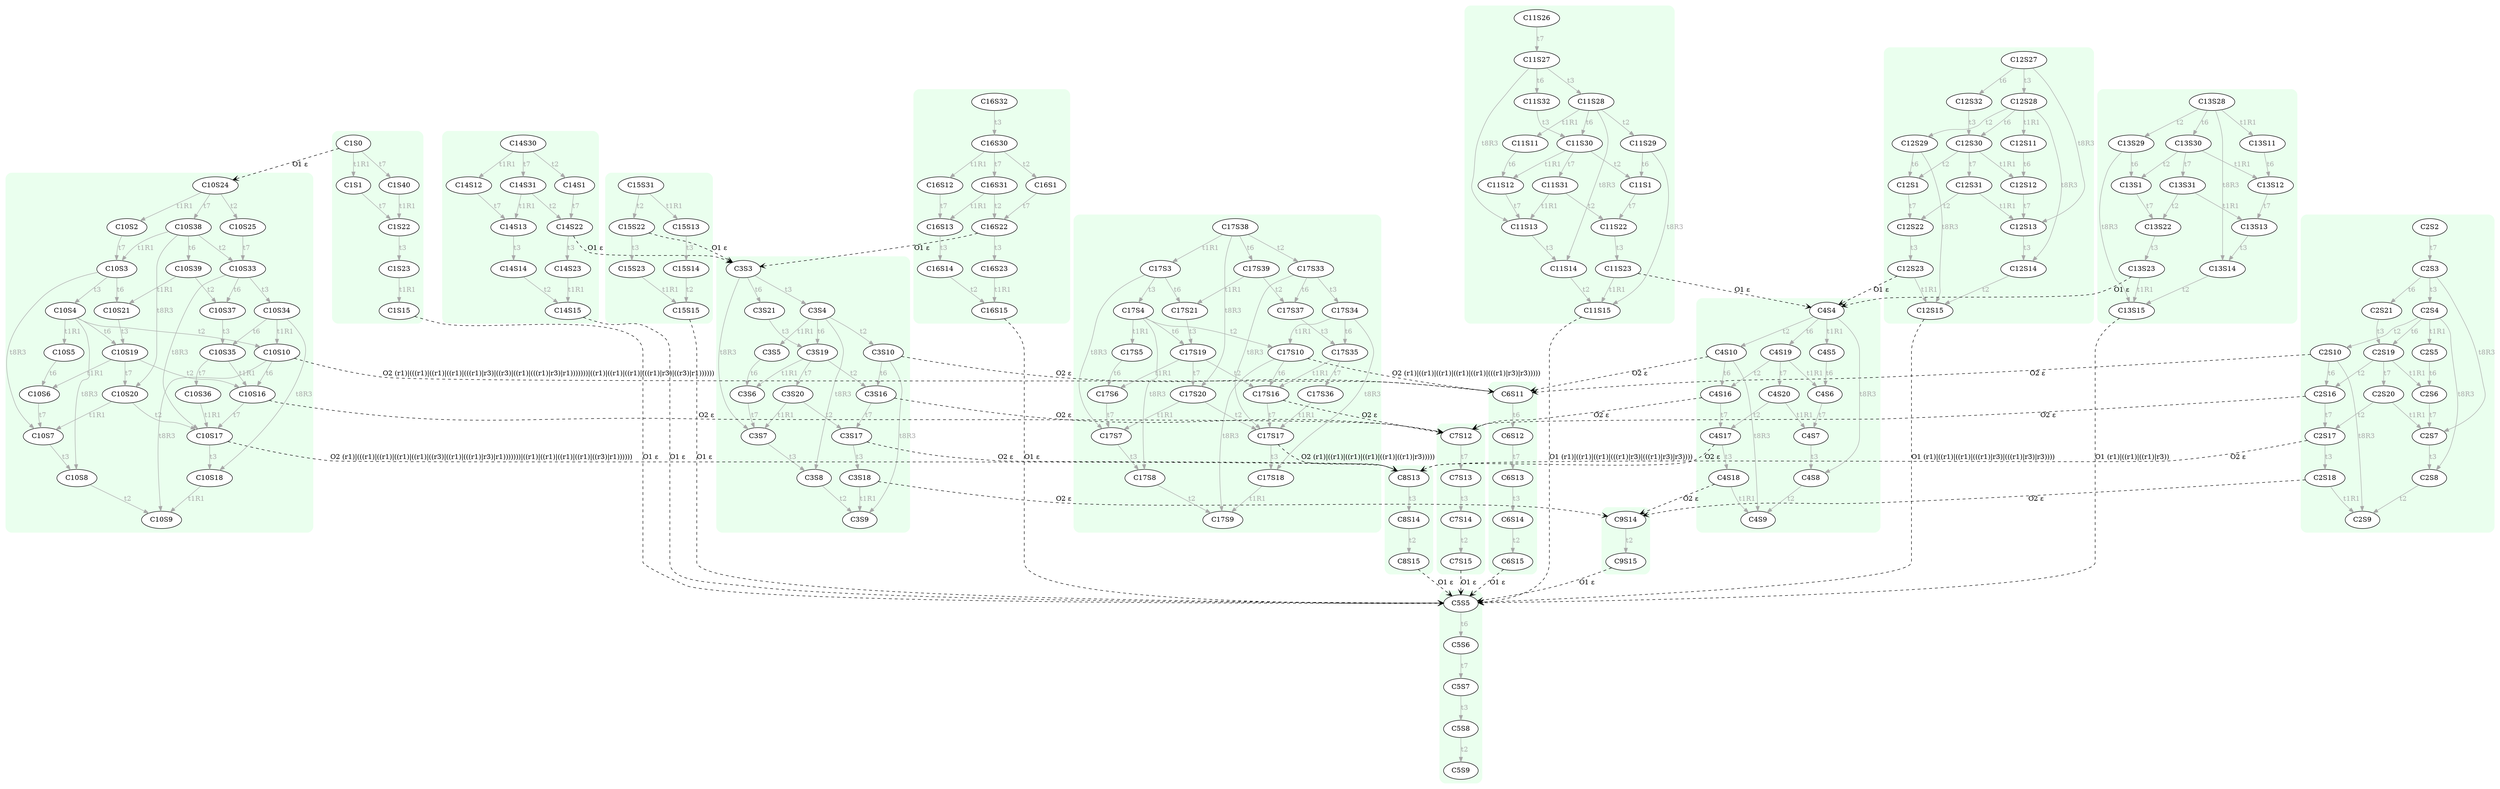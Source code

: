 digraph "EXPinput/i" {
node [style=filled fillcolor=white]
subgraph cluster1 {
style="rounded,filled" color="#EAFFEE"
edge[color=darkgray fontcolor=darkgray]
C1S0 ;
C1S1 ;
C1S15 ;
C1S22 ;
C1S23 ;
C1S40 ;
C1S0 -> C1S1 [label=t1R1]
C1S0 -> C1S40 [label=t7]
C1S1 -> C1S22 [label=t7]
C1S22 -> C1S23 [label=t3]
C1S23 -> C1S15 [label=t1R1]
C1S40 -> C1S22 [label=t1R1]
}
subgraph cluster2 {
style="rounded,filled" color="#EAFFEE"
edge[color=darkgray fontcolor=darkgray]
C2S2 ;
C2S3 ;
C2S4 ;
C2S5 ;
C2S6 ;
C2S7 ;
C2S8 ;
C2S9 ;
C2S10 ;
C2S16 ;
C2S17 ;
C2S18 ;
C2S19 ;
C2S20 ;
C2S21 ;
C2S2 -> C2S3 [label=t7]
C2S3 -> C2S4 [label=t3]
C2S3 -> C2S21 [label=t6]
C2S3 -> C2S7 [label=t8R3]
C2S4 -> C2S5 [label=t1R1]
C2S4 -> C2S10 [label=t2]
C2S4 -> C2S19 [label=t6]
C2S4 -> C2S8 [label=t8R3]
C2S5 -> C2S6 [label=t6]
C2S6 -> C2S7 [label=t7]
C2S7 -> C2S8 [label=t3]
C2S8 -> C2S9 [label=t2]
C2S10 -> C2S16 [label=t6]
C2S10 -> C2S9 [label=t8R3]
C2S16 -> C2S17 [label=t7]
C2S17 -> C2S18 [label=t3]
C2S18 -> C2S9 [label=t1R1]
C2S19 -> C2S6 [label=t1R1]
C2S19 -> C2S16 [label=t2]
C2S19 -> C2S20 [label=t7]
C2S20 -> C2S7 [label=t1R1]
C2S20 -> C2S17 [label=t2]
C2S21 -> C2S19 [label=t3]
}
subgraph cluster3 {
style="rounded,filled" color="#EAFFEE"
edge[color=darkgray fontcolor=darkgray]
C3S3 ;
C3S4 ;
C3S5 ;
C3S6 ;
C3S7 ;
C3S8 ;
C3S9 ;
C3S10 ;
C3S16 ;
C3S17 ;
C3S18 ;
C3S19 ;
C3S20 ;
C3S21 ;
C3S3 -> C3S4 [label=t3]
C3S3 -> C3S21 [label=t6]
C3S3 -> C3S7 [label=t8R3]
C3S4 -> C3S5 [label=t1R1]
C3S4 -> C3S10 [label=t2]
C3S4 -> C3S19 [label=t6]
C3S4 -> C3S8 [label=t8R3]
C3S5 -> C3S6 [label=t6]
C3S6 -> C3S7 [label=t7]
C3S7 -> C3S8 [label=t3]
C3S8 -> C3S9 [label=t2]
C3S10 -> C3S16 [label=t6]
C3S10 -> C3S9 [label=t8R3]
C3S16 -> C3S17 [label=t7]
C3S17 -> C3S18 [label=t3]
C3S18 -> C3S9 [label=t1R1]
C3S19 -> C3S6 [label=t1R1]
C3S19 -> C3S16 [label=t2]
C3S19 -> C3S20 [label=t7]
C3S20 -> C3S7 [label=t1R1]
C3S20 -> C3S17 [label=t2]
C3S21 -> C3S19 [label=t3]
}
subgraph cluster4 {
style="rounded,filled" color="#EAFFEE"
edge[color=darkgray fontcolor=darkgray]
C4S4 ;
C4S5 ;
C4S6 ;
C4S7 ;
C4S8 ;
C4S9 ;
C4S10 ;
C4S16 ;
C4S17 ;
C4S18 ;
C4S19 ;
C4S20 ;
C4S4 -> C4S5 [label=t1R1]
C4S4 -> C4S10 [label=t2]
C4S4 -> C4S19 [label=t6]
C4S4 -> C4S8 [label=t8R3]
C4S5 -> C4S6 [label=t6]
C4S6 -> C4S7 [label=t7]
C4S7 -> C4S8 [label=t3]
C4S8 -> C4S9 [label=t2]
C4S10 -> C4S16 [label=t6]
C4S10 -> C4S9 [label=t8R3]
C4S16 -> C4S17 [label=t7]
C4S17 -> C4S18 [label=t3]
C4S18 -> C4S9 [label=t1R1]
C4S19 -> C4S6 [label=t1R1]
C4S19 -> C4S16 [label=t2]
C4S19 -> C4S20 [label=t7]
C4S20 -> C4S7 [label=t1R1]
C4S20 -> C4S17 [label=t2]
}
subgraph cluster5 {
style="rounded,filled" color="#EAFFEE"
edge[color=darkgray fontcolor=darkgray]
C5S5 ;
C5S6 ;
C5S7 ;
C5S8 ;
C5S9 ;
C5S5 -> C5S6 [label=t6]
C5S6 -> C5S7 [label=t7]
C5S7 -> C5S8 [label=t3]
C5S8 -> C5S9 [label=t2]
}
subgraph cluster6 {
style="rounded,filled" color="#EAFFEE"
edge[color=darkgray fontcolor=darkgray]
C6S11 ;
C6S12 ;
C6S13 ;
C6S14 ;
C6S15 ;
C6S11 -> C6S12 [label=t6]
C6S12 -> C6S13 [label=t7]
C6S13 -> C6S14 [label=t3]
C6S14 -> C6S15 [label=t2]
}
subgraph cluster7 {
style="rounded,filled" color="#EAFFEE"
edge[color=darkgray fontcolor=darkgray]
C7S12 ;
C7S13 ;
C7S14 ;
C7S15 ;
C7S12 -> C7S13 [label=t7]
C7S13 -> C7S14 [label=t3]
C7S14 -> C7S15 [label=t2]
}
subgraph cluster8 {
style="rounded,filled" color="#EAFFEE"
edge[color=darkgray fontcolor=darkgray]
C8S13 ;
C8S14 ;
C8S15 ;
C8S13 -> C8S14 [label=t3]
C8S14 -> C8S15 [label=t2]
}
subgraph cluster9 {
style="rounded,filled" color="#EAFFEE"
edge[color=darkgray fontcolor=darkgray]
C9S14 ;
C9S15 ;
C9S14 -> C9S15 [label=t2]
}
subgraph cluster10 {
style="rounded,filled" color="#EAFFEE"
edge[color=darkgray fontcolor=darkgray]
C10S24 ;
C10S3 ;
C10S4 ;
C10S5 ;
C10S6 ;
C10S7 ;
C10S8 ;
C10S9 ;
C10S10 ;
C10S16 ;
C10S17 ;
C10S18 ;
C10S19 ;
C10S20 ;
C10S21 ;
C10S2 ;
C10S25 ;
C10S33 ;
C10S34 ;
C10S35 ;
C10S36 ;
C10S37 ;
C10S38 ;
C10S39 ;
C10S24 -> C10S2 [label=t1R1]
C10S24 -> C10S25 [label=t2]
C10S24 -> C10S38 [label=t7]
C10S3 -> C10S4 [label=t3]
C10S3 -> C10S21 [label=t6]
C10S3 -> C10S7 [label=t8R3]
C10S4 -> C10S5 [label=t1R1]
C10S4 -> C10S10 [label=t2]
C10S4 -> C10S19 [label=t6]
C10S4 -> C10S8 [label=t8R3]
C10S5 -> C10S6 [label=t6]
C10S6 -> C10S7 [label=t7]
C10S7 -> C10S8 [label=t3]
C10S8 -> C10S9 [label=t2]
C10S10 -> C10S16 [label=t6]
C10S10 -> C10S9 [label=t8R3]
C10S16 -> C10S17 [label=t7]
C10S17 -> C10S18 [label=t3]
C10S18 -> C10S9 [label=t1R1]
C10S19 -> C10S6 [label=t1R1]
C10S19 -> C10S16 [label=t2]
C10S19 -> C10S20 [label=t7]
C10S20 -> C10S7 [label=t1R1]
C10S20 -> C10S17 [label=t2]
C10S21 -> C10S19 [label=t3]
C10S2 -> C10S3 [label=t7]
C10S25 -> C10S33 [label=t7]
C10S33 -> C10S34 [label=t3]
C10S33 -> C10S37 [label=t6]
C10S33 -> C10S17 [label=t8R3]
C10S34 -> C10S10 [label=t1R1]
C10S34 -> C10S35 [label=t6]
C10S34 -> C10S18 [label=t8R3]
C10S35 -> C10S16 [label=t1R1]
C10S35 -> C10S36 [label=t7]
C10S36 -> C10S17 [label=t1R1]
C10S37 -> C10S35 [label=t3]
C10S38 -> C10S3 [label=t1R1]
C10S38 -> C10S33 [label=t2]
C10S38 -> C10S39 [label=t6]
C10S38 -> C10S20 [label=t8R3]
C10S39 -> C10S21 [label=t1R1]
C10S39 -> C10S37 [label=t2]
}
subgraph cluster11 {
style="rounded,filled" color="#EAFFEE"
edge[color=darkgray fontcolor=darkgray]
C11S26 ;
C11S11 ;
C11S12 ;
C11S13 ;
C11S14 ;
C11S15 ;
C11S22 ;
C11S23 ;
C11S1 ;
C11S27 ;
C11S28 ;
C11S29 ;
C11S30 ;
C11S31 ;
C11S32 ;
C11S26 -> C11S27 [label=t7]
C11S11 -> C11S12 [label=t6]
C11S12 -> C11S13 [label=t7]
C11S13 -> C11S14 [label=t3]
C11S14 -> C11S15 [label=t2]
C11S22 -> C11S23 [label=t3]
C11S23 -> C11S15 [label=t1R1]
C11S1 -> C11S22 [label=t7]
C11S27 -> C11S28 [label=t3]
C11S27 -> C11S32 [label=t6]
C11S27 -> C11S13 [label=t8R3]
C11S28 -> C11S11 [label=t1R1]
C11S28 -> C11S29 [label=t2]
C11S28 -> C11S30 [label=t6]
C11S28 -> C11S14 [label=t8R3]
C11S29 -> C11S1 [label=t6]
C11S29 -> C11S15 [label=t8R3]
C11S30 -> C11S12 [label=t1R1]
C11S30 -> C11S1 [label=t2]
C11S30 -> C11S31 [label=t7]
C11S31 -> C11S13 [label=t1R1]
C11S31 -> C11S22 [label=t2]
C11S32 -> C11S30 [label=t3]
}
subgraph cluster12 {
style="rounded,filled" color="#EAFFEE"
edge[color=darkgray fontcolor=darkgray]
C12S27 ;
C12S11 ;
C12S12 ;
C12S13 ;
C12S14 ;
C12S15 ;
C12S22 ;
C12S23 ;
C12S1 ;
C12S28 ;
C12S29 ;
C12S30 ;
C12S31 ;
C12S32 ;
C12S27 -> C12S28 [label=t3]
C12S27 -> C12S32 [label=t6]
C12S27 -> C12S13 [label=t8R3]
C12S11 -> C12S12 [label=t6]
C12S12 -> C12S13 [label=t7]
C12S13 -> C12S14 [label=t3]
C12S14 -> C12S15 [label=t2]
C12S22 -> C12S23 [label=t3]
C12S23 -> C12S15 [label=t1R1]
C12S1 -> C12S22 [label=t7]
C12S28 -> C12S11 [label=t1R1]
C12S28 -> C12S29 [label=t2]
C12S28 -> C12S30 [label=t6]
C12S28 -> C12S14 [label=t8R3]
C12S29 -> C12S1 [label=t6]
C12S29 -> C12S15 [label=t8R3]
C12S30 -> C12S12 [label=t1R1]
C12S30 -> C12S1 [label=t2]
C12S30 -> C12S31 [label=t7]
C12S31 -> C12S13 [label=t1R1]
C12S31 -> C12S22 [label=t2]
C12S32 -> C12S30 [label=t3]
}
subgraph cluster13 {
style="rounded,filled" color="#EAFFEE"
edge[color=darkgray fontcolor=darkgray]
C13S28 ;
C13S11 ;
C13S12 ;
C13S13 ;
C13S14 ;
C13S15 ;
C13S22 ;
C13S23 ;
C13S1 ;
C13S29 ;
C13S30 ;
C13S31 ;
C13S28 -> C13S11 [label=t1R1]
C13S28 -> C13S29 [label=t2]
C13S28 -> C13S30 [label=t6]
C13S28 -> C13S14 [label=t8R3]
C13S11 -> C13S12 [label=t6]
C13S12 -> C13S13 [label=t7]
C13S13 -> C13S14 [label=t3]
C13S14 -> C13S15 [label=t2]
C13S22 -> C13S23 [label=t3]
C13S23 -> C13S15 [label=t1R1]
C13S1 -> C13S22 [label=t7]
C13S29 -> C13S1 [label=t6]
C13S29 -> C13S15 [label=t8R3]
C13S30 -> C13S12 [label=t1R1]
C13S30 -> C13S1 [label=t2]
C13S30 -> C13S31 [label=t7]
C13S31 -> C13S13 [label=t1R1]
C13S31 -> C13S22 [label=t2]
}
subgraph cluster14 {
style="rounded,filled" color="#EAFFEE"
edge[color=darkgray fontcolor=darkgray]
C14S30 ;
C14S12 ;
C14S13 ;
C14S14 ;
C14S15 ;
C14S22 ;
C14S23 ;
C14S1 ;
C14S31 ;
C14S30 -> C14S12 [label=t1R1]
C14S30 -> C14S1 [label=t2]
C14S30 -> C14S31 [label=t7]
C14S12 -> C14S13 [label=t7]
C14S13 -> C14S14 [label=t3]
C14S14 -> C14S15 [label=t2]
C14S22 -> C14S23 [label=t3]
C14S23 -> C14S15 [label=t1R1]
C14S1 -> C14S22 [label=t7]
C14S31 -> C14S13 [label=t1R1]
C14S31 -> C14S22 [label=t2]
}
subgraph cluster15 {
style="rounded,filled" color="#EAFFEE"
edge[color=darkgray fontcolor=darkgray]
C15S31 ;
C15S14 ;
C15S15 ;
C15S22 ;
C15S23 ;
C15S13 ;
C15S31 -> C15S13 [label=t1R1]
C15S31 -> C15S22 [label=t2]
C15S14 -> C15S15 [label=t2]
C15S22 -> C15S23 [label=t3]
C15S23 -> C15S15 [label=t1R1]
C15S13 -> C15S14 [label=t3]
}
subgraph cluster16 {
style="rounded,filled" color="#EAFFEE"
edge[color=darkgray fontcolor=darkgray]
C16S32 ;
C16S12 ;
C16S13 ;
C16S14 ;
C16S15 ;
C16S22 ;
C16S23 ;
C16S30 ;
C16S31 ;
C16S1 ;
C16S32 -> C16S30 [label=t3]
C16S12 -> C16S13 [label=t7]
C16S13 -> C16S14 [label=t3]
C16S14 -> C16S15 [label=t2]
C16S22 -> C16S23 [label=t3]
C16S23 -> C16S15 [label=t1R1]
C16S30 -> C16S12 [label=t1R1]
C16S30 -> C16S1 [label=t2]
C16S30 -> C16S31 [label=t7]
C16S31 -> C16S13 [label=t1R1]
C16S31 -> C16S22 [label=t2]
C16S1 -> C16S22 [label=t7]
}
subgraph cluster17 {
style="rounded,filled" color="#EAFFEE"
edge[color=darkgray fontcolor=darkgray]
C17S38 ;
C17S4 ;
C17S5 ;
C17S6 ;
C17S7 ;
C17S8 ;
C17S9 ;
C17S10 ;
C17S16 ;
C17S17 ;
C17S18 ;
C17S19 ;
C17S20 ;
C17S21 ;
C17S33 ;
C17S34 ;
C17S35 ;
C17S36 ;
C17S37 ;
C17S3 ;
C17S39 ;
C17S38 -> C17S3 [label=t1R1]
C17S38 -> C17S33 [label=t2]
C17S38 -> C17S39 [label=t6]
C17S38 -> C17S20 [label=t8R3]
C17S4 -> C17S5 [label=t1R1]
C17S4 -> C17S10 [label=t2]
C17S4 -> C17S19 [label=t6]
C17S4 -> C17S8 [label=t8R3]
C17S5 -> C17S6 [label=t6]
C17S6 -> C17S7 [label=t7]
C17S7 -> C17S8 [label=t3]
C17S8 -> C17S9 [label=t2]
C17S10 -> C17S16 [label=t6]
C17S10 -> C17S9 [label=t8R3]
C17S16 -> C17S17 [label=t7]
C17S17 -> C17S18 [label=t3]
C17S18 -> C17S9 [label=t1R1]
C17S19 -> C17S6 [label=t1R1]
C17S19 -> C17S16 [label=t2]
C17S19 -> C17S20 [label=t7]
C17S20 -> C17S7 [label=t1R1]
C17S20 -> C17S17 [label=t2]
C17S21 -> C17S19 [label=t3]
C17S33 -> C17S34 [label=t3]
C17S33 -> C17S37 [label=t6]
C17S33 -> C17S17 [label=t8R3]
C17S34 -> C17S10 [label=t1R1]
C17S34 -> C17S35 [label=t6]
C17S34 -> C17S18 [label=t8R3]
C17S35 -> C17S16 [label=t1R1]
C17S35 -> C17S36 [label=t7]
C17S36 -> C17S17 [label=t1R1]
C17S37 -> C17S35 [label=t3]
C17S3 -> C17S4 [label=t3]
C17S3 -> C17S21 [label=t6]
C17S3 -> C17S7 [label=t8R3]
C17S39 -> C17S21 [label=t1R1]
C17S39 -> C17S37 [label=t2]
}
C1S0 -> C10S24 [style=dashed arrowhead=vee ltail=cluster1 lhead=cluster10 label="O1 ε"]
C1S15 -> C5S5 [style=dashed arrowhead=vee ltail=cluster1 lhead=cluster5 label="O1 ε"]
C2S17 -> C8S13 [style=dashed arrowhead=vee ltail=cluster2 lhead=cluster8 label="O2 ε"]
C2S18 -> C9S14 [style=dashed arrowhead=vee ltail=cluster2 lhead=cluster9 label="O2 ε"]
C2S16 -> C7S12 [style=dashed arrowhead=vee ltail=cluster2 lhead=cluster7 label="O2 ε"]
C2S10 -> C6S11 [style=dashed arrowhead=vee ltail=cluster2 lhead=cluster6 label="O2 ε"]
C3S17 -> C8S13 [style=dashed arrowhead=vee ltail=cluster3 lhead=cluster8 label="O2 ε"]
C3S18 -> C9S14 [style=dashed arrowhead=vee ltail=cluster3 lhead=cluster9 label="O2 ε"]
C3S16 -> C7S12 [style=dashed arrowhead=vee ltail=cluster3 lhead=cluster7 label="O2 ε"]
C3S10 -> C6S11 [style=dashed arrowhead=vee ltail=cluster3 lhead=cluster6 label="O2 ε"]
C4S17 -> C8S13 [style=dashed arrowhead=vee ltail=cluster4 lhead=cluster8 label="O2 ε"]
C4S18 -> C9S14 [style=dashed arrowhead=vee ltail=cluster4 lhead=cluster9 label="O2 ε"]
C4S16 -> C7S12 [style=dashed arrowhead=vee ltail=cluster4 lhead=cluster7 label="O2 ε"]
C4S10 -> C6S11 [style=dashed arrowhead=vee ltail=cluster4 lhead=cluster6 label="O2 ε"]
C6S15 -> C5S5 [style=dashed arrowhead=vee ltail=cluster6 lhead=cluster5 label="O1 ε"]
C7S15 -> C5S5 [style=dashed arrowhead=vee ltail=cluster7 lhead=cluster5 label="O1 ε"]
C8S15 -> C5S5 [style=dashed arrowhead=vee ltail=cluster8 lhead=cluster5 label="O1 ε"]
C9S15 -> C5S5 [style=dashed arrowhead=vee ltail=cluster9 lhead=cluster5 label="O1 ε"]
C10S17 -> C8S13 [style=dashed arrowhead=vee ltail=cluster10 lhead=cluster8 label="O2 (r1)|(((r1)|((r1)|((r1)|((r1)|((r3)|((r1)|(((r1)|r3)|r1)))))))|((r1)|((r1)|((r1)|((r1)|((r3)|r1))))))"]
C10S10 -> C6S11 [style=dashed arrowhead=vee ltail=cluster10 lhead=cluster6 label="O2 (r1)|(((r1)|((r1)|((r1)|(((r1)|r3)|((r3)|((r1)|(((r1)|r3)|r1)))))))|((r1)|((r1)|((r1)|(((r1)|r3)|((r3)|r1))))))"]
C10S16 -> C7S12 [style=dashed arrowhead=vee ltail=cluster10 lhead=cluster7 label="O2 ε"]
C11S15 -> C5S5 [style=dashed arrowhead=vee ltail=cluster11 lhead=cluster5 label="O1 (r1)|((r1)|((r1)|(((r1)|r3)|(((r1)|r3)|r3))))"]
C11S23 -> C4S4 [style=dashed arrowhead=vee ltail=cluster11 lhead=cluster4 label="O1 ε"]
C12S15 -> C5S5 [style=dashed arrowhead=vee ltail=cluster12 lhead=cluster5 label="O1 (r1)|((r1)|((r1)|(((r1)|r3)|(((r1)|r3)|r3))))"]
C12S23 -> C4S4 [style=dashed arrowhead=vee ltail=cluster12 lhead=cluster4 label="O1 ε"]
C13S15 -> C5S5 [style=dashed arrowhead=vee ltail=cluster13 lhead=cluster5 label="O1 (r1)|((r1)|((r1)|r3))"]
C13S23 -> C4S4 [style=dashed arrowhead=vee ltail=cluster13 lhead=cluster4 label="O1 ε"]
C14S22 -> C3S3 [style=dashed arrowhead=vee ltail=cluster14 lhead=cluster3 label="O1 ε"]
C14S15 -> C5S5 [style=dashed arrowhead=vee ltail=cluster14 lhead=cluster5 label="O1 ε"]
C15S22 -> C3S3 [style=dashed arrowhead=vee ltail=cluster15 lhead=cluster3 label="O1 ε"]
C15S15 -> C5S5 [style=dashed arrowhead=vee ltail=cluster15 lhead=cluster5 label="O1 ε"]
C16S22 -> C3S3 [style=dashed arrowhead=vee ltail=cluster16 lhead=cluster3 label="O1 ε"]
C16S15 -> C5S5 [style=dashed arrowhead=vee ltail=cluster16 lhead=cluster5 label="O1 ε"]
C17S17 -> C8S13 [style=dashed arrowhead=vee ltail=cluster17 lhead=cluster8 label="O2 (r1)|((r1)|((r1)|((r1)|((r1)|((r1)|r3)))))"]
C17S10 -> C6S11 [style=dashed arrowhead=vee ltail=cluster17 lhead=cluster6 label="O2 (r1)|((r1)|((r1)|((r1)|((r1)|(((r1)|r3)|r3)))))"]
C17S16 -> C7S12 [style=dashed arrowhead=vee ltail=cluster17 lhead=cluster7 label="O2 ε"]
}
